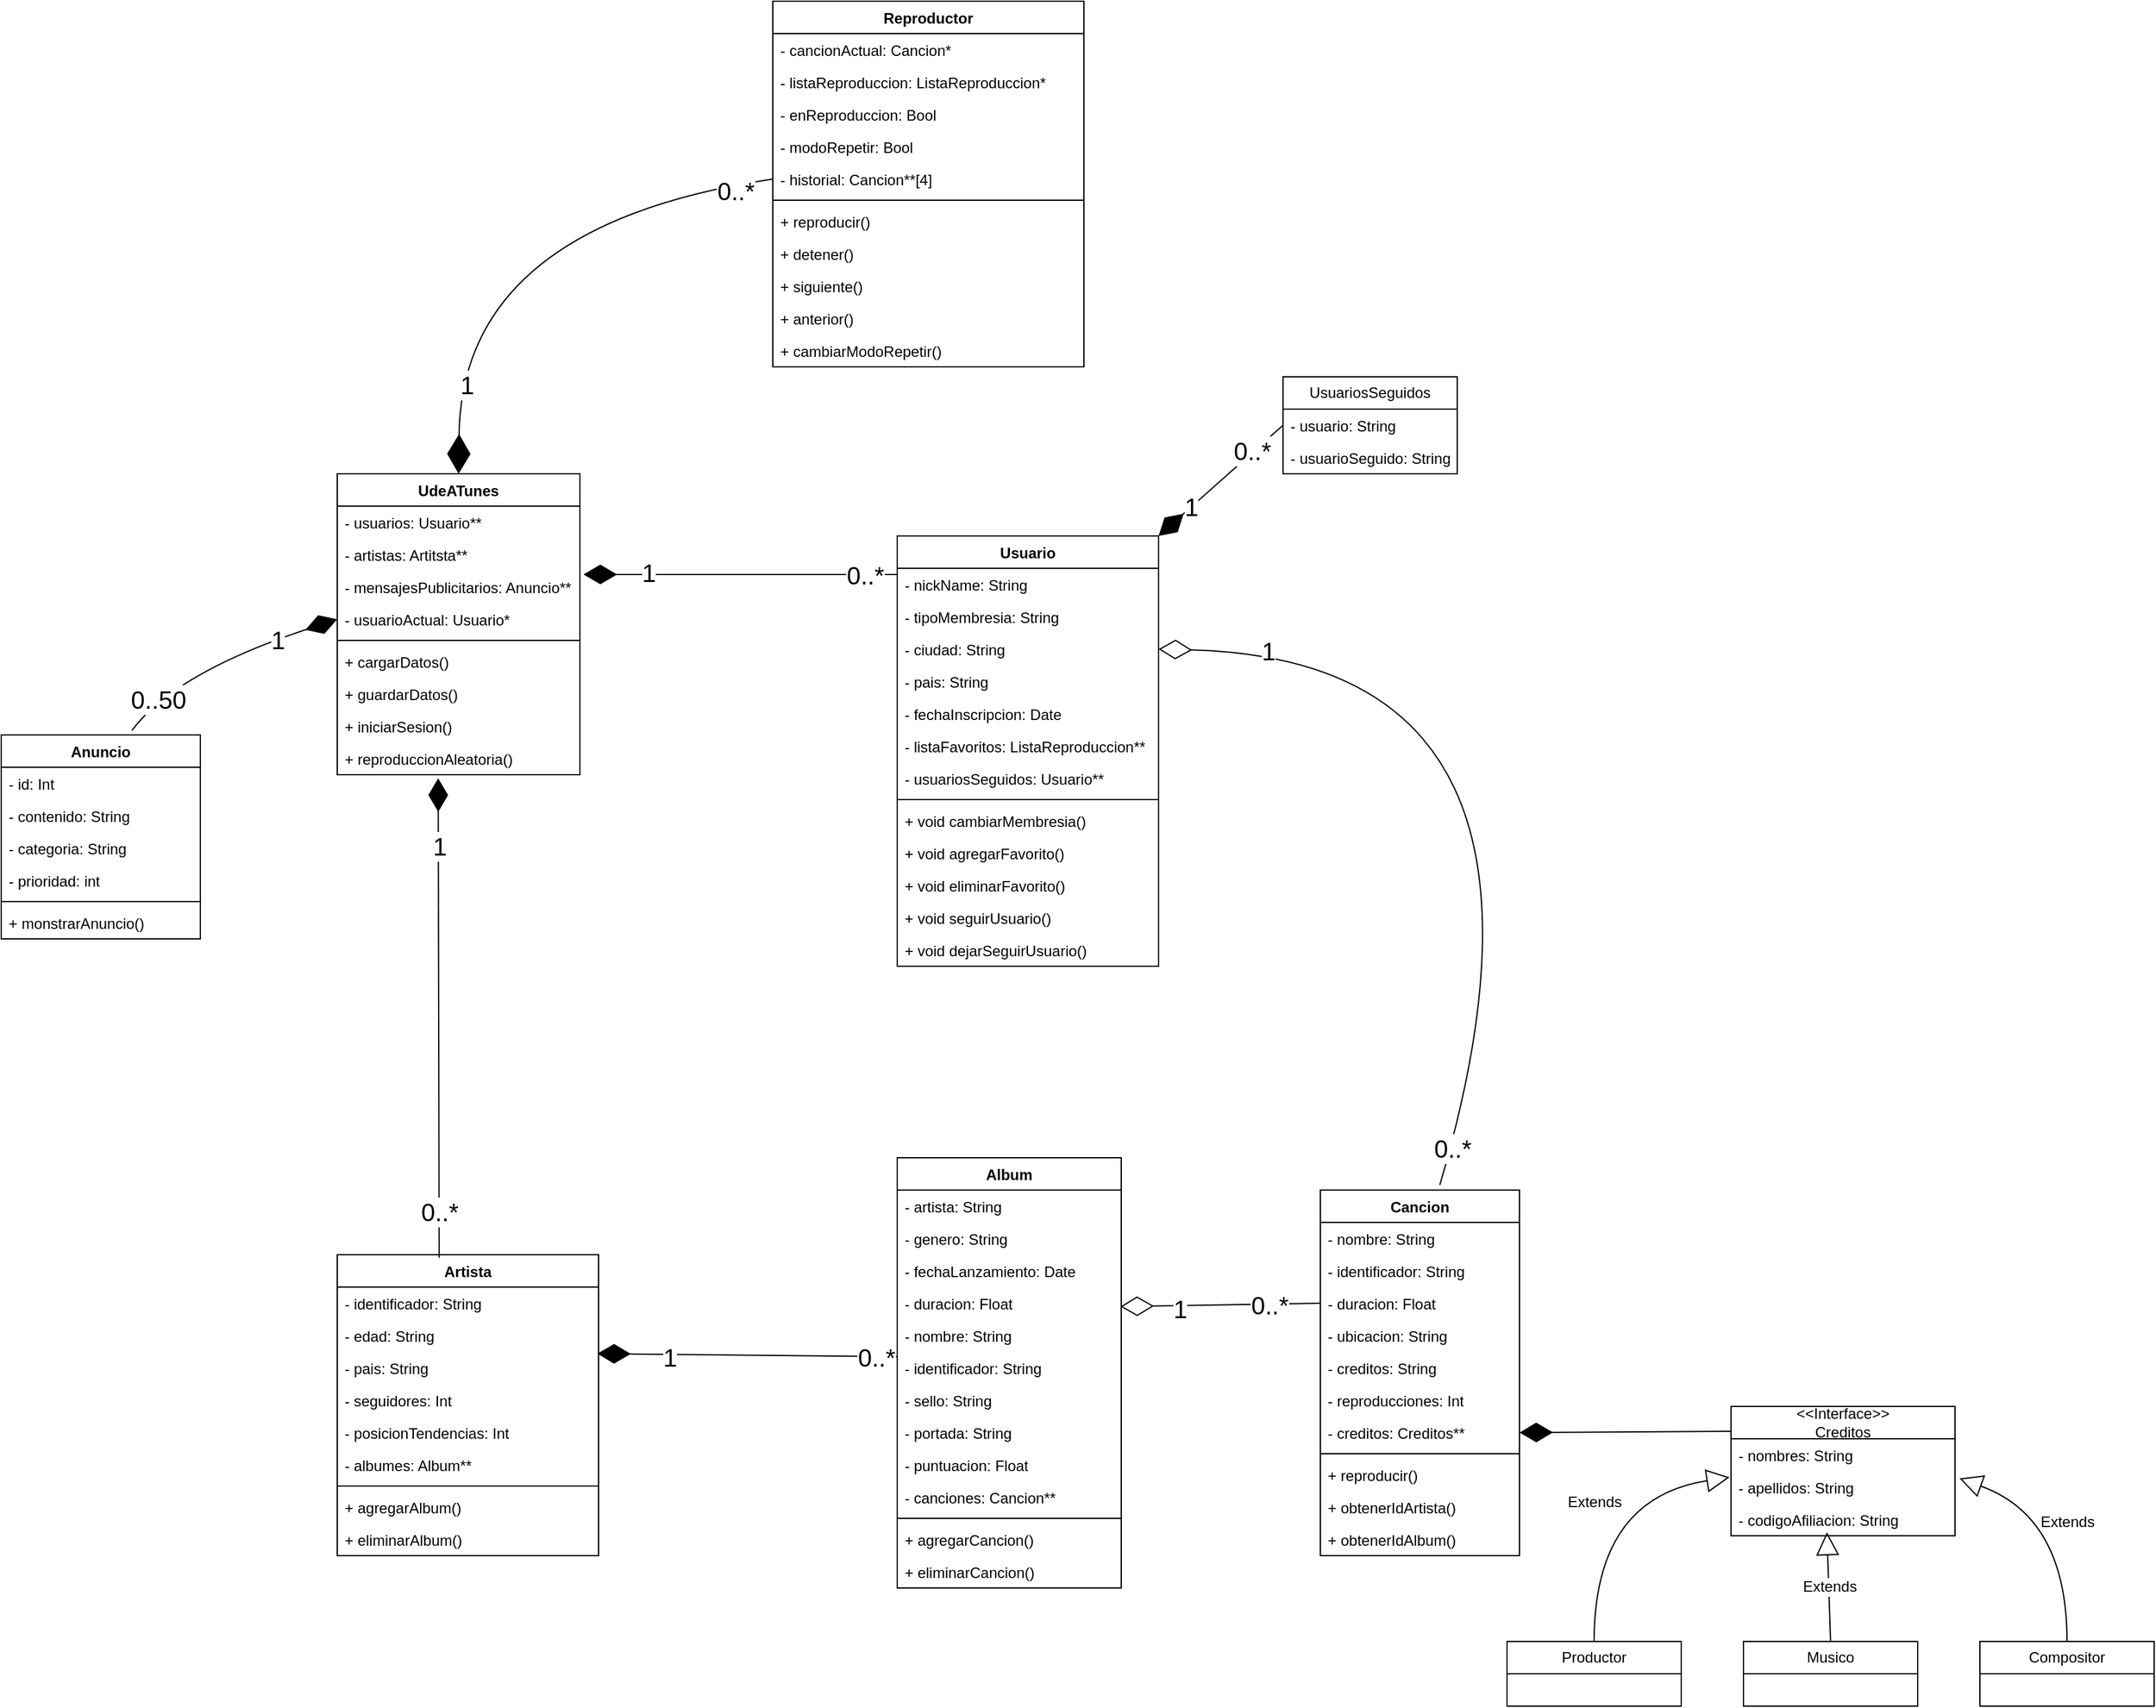 <mxfile version="28.2.7">
  <diagram name="Page-1" id="4SK7O48qxZaEoEMh-GoF">
    <mxGraphModel dx="2276" dy="1844" grid="1" gridSize="10" guides="1" tooltips="1" connect="1" arrows="1" fold="1" page="1" pageScale="1" pageWidth="850" pageHeight="1100" math="0" shadow="0">
      <root>
        <mxCell id="0" />
        <mxCell id="1" parent="0" />
        <mxCell id="mlkrTlRXsSvr9S7eqYoS-4" value="Usuario" style="swimlane;fontStyle=1;align=center;verticalAlign=top;childLayout=stackLayout;horizontal=1;startSize=26;horizontalStack=0;resizeParent=1;resizeParentMax=0;resizeLast=0;collapsible=1;marginBottom=0;whiteSpace=wrap;html=1;" parent="1" vertex="1">
          <mxGeometry x="140" y="-190" width="210" height="346" as="geometry" />
        </mxCell>
        <mxCell id="mlkrTlRXsSvr9S7eqYoS-5" value="- nickName: String&lt;div&gt;&lt;br&gt;&lt;/div&gt;" style="text;strokeColor=none;fillColor=none;align=left;verticalAlign=top;spacingLeft=4;spacingRight=4;overflow=hidden;rotatable=0;points=[[0,0.5],[1,0.5]];portConstraint=eastwest;whiteSpace=wrap;html=1;" parent="mlkrTlRXsSvr9S7eqYoS-4" vertex="1">
          <mxGeometry y="26" width="210" height="26" as="geometry" />
        </mxCell>
        <mxCell id="mlkrTlRXsSvr9S7eqYoS-10" value="- tipoMembresia: String" style="text;strokeColor=none;fillColor=none;align=left;verticalAlign=top;spacingLeft=4;spacingRight=4;overflow=hidden;rotatable=0;points=[[0,0.5],[1,0.5]];portConstraint=eastwest;whiteSpace=wrap;html=1;" parent="mlkrTlRXsSvr9S7eqYoS-4" vertex="1">
          <mxGeometry y="52" width="210" height="26" as="geometry" />
        </mxCell>
        <mxCell id="mlkrTlRXsSvr9S7eqYoS-11" value="- ciudad: String" style="text;strokeColor=none;fillColor=none;align=left;verticalAlign=top;spacingLeft=4;spacingRight=4;overflow=hidden;rotatable=0;points=[[0,0.5],[1,0.5]];portConstraint=eastwest;whiteSpace=wrap;html=1;" parent="mlkrTlRXsSvr9S7eqYoS-4" vertex="1">
          <mxGeometry y="78" width="210" height="26" as="geometry" />
        </mxCell>
        <mxCell id="mlkrTlRXsSvr9S7eqYoS-12" value="- pais: String" style="text;strokeColor=none;fillColor=none;align=left;verticalAlign=top;spacingLeft=4;spacingRight=4;overflow=hidden;rotatable=0;points=[[0,0.5],[1,0.5]];portConstraint=eastwest;whiteSpace=wrap;html=1;" parent="mlkrTlRXsSvr9S7eqYoS-4" vertex="1">
          <mxGeometry y="104" width="210" height="26" as="geometry" />
        </mxCell>
        <mxCell id="mlkrTlRXsSvr9S7eqYoS-13" value="- fechaInscripcion: Date" style="text;strokeColor=none;fillColor=none;align=left;verticalAlign=top;spacingLeft=4;spacingRight=4;overflow=hidden;rotatable=0;points=[[0,0.5],[1,0.5]];portConstraint=eastwest;whiteSpace=wrap;html=1;" parent="mlkrTlRXsSvr9S7eqYoS-4" vertex="1">
          <mxGeometry y="130" width="210" height="26" as="geometry" />
        </mxCell>
        <mxCell id="Xh2BA19NSFlTp84VtPXO-62" value="- listaFavoritos: ListaReproduccion**" style="text;strokeColor=none;fillColor=none;align=left;verticalAlign=top;spacingLeft=4;spacingRight=4;overflow=hidden;rotatable=0;points=[[0,0.5],[1,0.5]];portConstraint=eastwest;whiteSpace=wrap;html=1;" parent="mlkrTlRXsSvr9S7eqYoS-4" vertex="1">
          <mxGeometry y="156" width="210" height="26" as="geometry" />
        </mxCell>
        <mxCell id="Xh2BA19NSFlTp84VtPXO-63" value="- usuariosSeguidos: Usuario**" style="text;strokeColor=none;fillColor=none;align=left;verticalAlign=top;spacingLeft=4;spacingRight=4;overflow=hidden;rotatable=0;points=[[0,0.5],[1,0.5]];portConstraint=eastwest;whiteSpace=wrap;html=1;" parent="mlkrTlRXsSvr9S7eqYoS-4" vertex="1">
          <mxGeometry y="182" width="210" height="26" as="geometry" />
        </mxCell>
        <mxCell id="mlkrTlRXsSvr9S7eqYoS-6" value="" style="line;strokeWidth=1;fillColor=none;align=left;verticalAlign=middle;spacingTop=-1;spacingLeft=3;spacingRight=3;rotatable=0;labelPosition=right;points=[];portConstraint=eastwest;strokeColor=inherit;" parent="mlkrTlRXsSvr9S7eqYoS-4" vertex="1">
          <mxGeometry y="208" width="210" height="8" as="geometry" />
        </mxCell>
        <mxCell id="mlkrTlRXsSvr9S7eqYoS-7" value="+ void cambiarMembresia()&lt;div&gt;&lt;br&gt;&lt;/div&gt;" style="text;strokeColor=none;fillColor=none;align=left;verticalAlign=top;spacingLeft=4;spacingRight=4;overflow=hidden;rotatable=0;points=[[0,0.5],[1,0.5]];portConstraint=eastwest;whiteSpace=wrap;html=1;" parent="mlkrTlRXsSvr9S7eqYoS-4" vertex="1">
          <mxGeometry y="216" width="210" height="26" as="geometry" />
        </mxCell>
        <mxCell id="Xh2BA19NSFlTp84VtPXO-20" value="+ void agregarFavorito()&lt;div&gt;&lt;br&gt;&lt;/div&gt;" style="text;strokeColor=none;fillColor=none;align=left;verticalAlign=top;spacingLeft=4;spacingRight=4;overflow=hidden;rotatable=0;points=[[0,0.5],[1,0.5]];portConstraint=eastwest;whiteSpace=wrap;html=1;" parent="mlkrTlRXsSvr9S7eqYoS-4" vertex="1">
          <mxGeometry y="242" width="210" height="26" as="geometry" />
        </mxCell>
        <mxCell id="Xh2BA19NSFlTp84VtPXO-21" value="+ void eliminarFavorito()&lt;div&gt;&lt;br&gt;&lt;/div&gt;" style="text;strokeColor=none;fillColor=none;align=left;verticalAlign=top;spacingLeft=4;spacingRight=4;overflow=hidden;rotatable=0;points=[[0,0.5],[1,0.5]];portConstraint=eastwest;whiteSpace=wrap;html=1;" parent="mlkrTlRXsSvr9S7eqYoS-4" vertex="1">
          <mxGeometry y="268" width="210" height="26" as="geometry" />
        </mxCell>
        <mxCell id="Xh2BA19NSFlTp84VtPXO-22" value="+ void seguirUsuario()&lt;div&gt;&lt;br&gt;&lt;/div&gt;" style="text;strokeColor=none;fillColor=none;align=left;verticalAlign=top;spacingLeft=4;spacingRight=4;overflow=hidden;rotatable=0;points=[[0,0.5],[1,0.5]];portConstraint=eastwest;whiteSpace=wrap;html=1;" parent="mlkrTlRXsSvr9S7eqYoS-4" vertex="1">
          <mxGeometry y="294" width="210" height="26" as="geometry" />
        </mxCell>
        <mxCell id="Xh2BA19NSFlTp84VtPXO-64" value="+ void dejarSeguirUsuario()&lt;div&gt;&lt;br&gt;&lt;/div&gt;" style="text;strokeColor=none;fillColor=none;align=left;verticalAlign=top;spacingLeft=4;spacingRight=4;overflow=hidden;rotatable=0;points=[[0,0.5],[1,0.5]];portConstraint=eastwest;whiteSpace=wrap;html=1;" parent="mlkrTlRXsSvr9S7eqYoS-4" vertex="1">
          <mxGeometry y="320" width="210" height="26" as="geometry" />
        </mxCell>
        <mxCell id="mlkrTlRXsSvr9S7eqYoS-14" value="Artista" style="swimlane;fontStyle=1;align=center;verticalAlign=top;childLayout=stackLayout;horizontal=1;startSize=26;horizontalStack=0;resizeParent=1;resizeParentMax=0;resizeLast=0;collapsible=1;marginBottom=0;whiteSpace=wrap;html=1;" parent="1" vertex="1">
          <mxGeometry x="-310" y="388" width="210" height="242" as="geometry" />
        </mxCell>
        <mxCell id="mlkrTlRXsSvr9S7eqYoS-15" value="- identificador: String" style="text;strokeColor=none;fillColor=none;align=left;verticalAlign=top;spacingLeft=4;spacingRight=4;overflow=hidden;rotatable=0;points=[[0,0.5],[1,0.5]];portConstraint=eastwest;whiteSpace=wrap;html=1;" parent="mlkrTlRXsSvr9S7eqYoS-14" vertex="1">
          <mxGeometry y="26" width="210" height="26" as="geometry" />
        </mxCell>
        <mxCell id="mlkrTlRXsSvr9S7eqYoS-16" value="- edad: String" style="text;strokeColor=none;fillColor=none;align=left;verticalAlign=top;spacingLeft=4;spacingRight=4;overflow=hidden;rotatable=0;points=[[0,0.5],[1,0.5]];portConstraint=eastwest;whiteSpace=wrap;html=1;" parent="mlkrTlRXsSvr9S7eqYoS-14" vertex="1">
          <mxGeometry y="52" width="210" height="26" as="geometry" />
        </mxCell>
        <mxCell id="mlkrTlRXsSvr9S7eqYoS-18" value="- pais: String" style="text;strokeColor=none;fillColor=none;align=left;verticalAlign=top;spacingLeft=4;spacingRight=4;overflow=hidden;rotatable=0;points=[[0,0.5],[1,0.5]];portConstraint=eastwest;whiteSpace=wrap;html=1;" parent="mlkrTlRXsSvr9S7eqYoS-14" vertex="1">
          <mxGeometry y="78" width="210" height="26" as="geometry" />
        </mxCell>
        <mxCell id="mlkrTlRXsSvr9S7eqYoS-17" value="- seguidores: Int" style="text;strokeColor=none;fillColor=none;align=left;verticalAlign=top;spacingLeft=4;spacingRight=4;overflow=hidden;rotatable=0;points=[[0,0.5],[1,0.5]];portConstraint=eastwest;whiteSpace=wrap;html=1;" parent="mlkrTlRXsSvr9S7eqYoS-14" vertex="1">
          <mxGeometry y="104" width="210" height="26" as="geometry" />
        </mxCell>
        <mxCell id="mlkrTlRXsSvr9S7eqYoS-19" value="- posicionTendencias: Int" style="text;strokeColor=none;fillColor=none;align=left;verticalAlign=top;spacingLeft=4;spacingRight=4;overflow=hidden;rotatable=0;points=[[0,0.5],[1,0.5]];portConstraint=eastwest;whiteSpace=wrap;html=1;" parent="mlkrTlRXsSvr9S7eqYoS-14" vertex="1">
          <mxGeometry y="130" width="210" height="26" as="geometry" />
        </mxCell>
        <mxCell id="Xh2BA19NSFlTp84VtPXO-66" value="- albumes: Album**" style="text;strokeColor=none;fillColor=none;align=left;verticalAlign=top;spacingLeft=4;spacingRight=4;overflow=hidden;rotatable=0;points=[[0,0.5],[1,0.5]];portConstraint=eastwest;whiteSpace=wrap;html=1;" parent="mlkrTlRXsSvr9S7eqYoS-14" vertex="1">
          <mxGeometry y="156" width="210" height="26" as="geometry" />
        </mxCell>
        <mxCell id="mlkrTlRXsSvr9S7eqYoS-20" value="" style="line;strokeWidth=1;fillColor=none;align=left;verticalAlign=middle;spacingTop=-1;spacingLeft=3;spacingRight=3;rotatable=0;labelPosition=right;points=[];portConstraint=eastwest;strokeColor=inherit;" parent="mlkrTlRXsSvr9S7eqYoS-14" vertex="1">
          <mxGeometry y="182" width="210" height="8" as="geometry" />
        </mxCell>
        <mxCell id="Xh2BA19NSFlTp84VtPXO-29" value="&lt;div&gt;+ agregarAlbum()&lt;/div&gt;" style="text;strokeColor=none;fillColor=none;align=left;verticalAlign=top;spacingLeft=4;spacingRight=4;overflow=hidden;rotatable=0;points=[[0,0.5],[1,0.5]];portConstraint=eastwest;whiteSpace=wrap;html=1;" parent="mlkrTlRXsSvr9S7eqYoS-14" vertex="1">
          <mxGeometry y="190" width="210" height="26" as="geometry" />
        </mxCell>
        <mxCell id="Xh2BA19NSFlTp84VtPXO-67" value="&lt;div&gt;+ eliminarAlbum()&lt;/div&gt;" style="text;strokeColor=none;fillColor=none;align=left;verticalAlign=top;spacingLeft=4;spacingRight=4;overflow=hidden;rotatable=0;points=[[0,0.5],[1,0.5]];portConstraint=eastwest;whiteSpace=wrap;html=1;" parent="mlkrTlRXsSvr9S7eqYoS-14" vertex="1">
          <mxGeometry y="216" width="210" height="26" as="geometry" />
        </mxCell>
        <mxCell id="mlkrTlRXsSvr9S7eqYoS-23" value="Album" style="swimlane;fontStyle=1;align=center;verticalAlign=top;childLayout=stackLayout;horizontal=1;startSize=26;horizontalStack=0;resizeParent=1;resizeParentMax=0;resizeLast=0;collapsible=1;marginBottom=0;whiteSpace=wrap;html=1;" parent="1" vertex="1">
          <mxGeometry x="140" y="310" width="180" height="346" as="geometry" />
        </mxCell>
        <mxCell id="mlkrTlRXsSvr9S7eqYoS-24" value="- artista: String" style="text;strokeColor=none;fillColor=none;align=left;verticalAlign=top;spacingLeft=4;spacingRight=4;overflow=hidden;rotatable=0;points=[[0,0.5],[1,0.5]];portConstraint=eastwest;whiteSpace=wrap;html=1;" parent="mlkrTlRXsSvr9S7eqYoS-23" vertex="1">
          <mxGeometry y="26" width="180" height="26" as="geometry" />
        </mxCell>
        <mxCell id="mlkrTlRXsSvr9S7eqYoS-46" value="- genero: String" style="text;strokeColor=none;fillColor=none;align=left;verticalAlign=top;spacingLeft=4;spacingRight=4;overflow=hidden;rotatable=0;points=[[0,0.5],[1,0.5]];portConstraint=eastwest;whiteSpace=wrap;html=1;" parent="mlkrTlRXsSvr9S7eqYoS-23" vertex="1">
          <mxGeometry y="52" width="180" height="26" as="geometry" />
        </mxCell>
        <mxCell id="mlkrTlRXsSvr9S7eqYoS-25" value="- fechaLanzamiento: Date" style="text;strokeColor=none;fillColor=none;align=left;verticalAlign=top;spacingLeft=4;spacingRight=4;overflow=hidden;rotatable=0;points=[[0,0.5],[1,0.5]];portConstraint=eastwest;whiteSpace=wrap;html=1;" parent="mlkrTlRXsSvr9S7eqYoS-23" vertex="1">
          <mxGeometry y="78" width="180" height="26" as="geometry" />
        </mxCell>
        <mxCell id="mlkrTlRXsSvr9S7eqYoS-26" value="- duracion: Float" style="text;strokeColor=none;fillColor=none;align=left;verticalAlign=top;spacingLeft=4;spacingRight=4;overflow=hidden;rotatable=0;points=[[0,0.5],[1,0.5]];portConstraint=eastwest;whiteSpace=wrap;html=1;" parent="mlkrTlRXsSvr9S7eqYoS-23" vertex="1">
          <mxGeometry y="104" width="180" height="26" as="geometry" />
        </mxCell>
        <mxCell id="mlkrTlRXsSvr9S7eqYoS-27" value="- nombre: String" style="text;strokeColor=none;fillColor=none;align=left;verticalAlign=top;spacingLeft=4;spacingRight=4;overflow=hidden;rotatable=0;points=[[0,0.5],[1,0.5]];portConstraint=eastwest;whiteSpace=wrap;html=1;" parent="mlkrTlRXsSvr9S7eqYoS-23" vertex="1">
          <mxGeometry y="130" width="180" height="26" as="geometry" />
        </mxCell>
        <mxCell id="mlkrTlRXsSvr9S7eqYoS-28" value="- identificador: String" style="text;strokeColor=none;fillColor=none;align=left;verticalAlign=top;spacingLeft=4;spacingRight=4;overflow=hidden;rotatable=0;points=[[0,0.5],[1,0.5]];portConstraint=eastwest;whiteSpace=wrap;html=1;" parent="mlkrTlRXsSvr9S7eqYoS-23" vertex="1">
          <mxGeometry y="156" width="180" height="26" as="geometry" />
        </mxCell>
        <mxCell id="mlkrTlRXsSvr9S7eqYoS-32" value="- sello: String" style="text;strokeColor=none;fillColor=none;align=left;verticalAlign=top;spacingLeft=4;spacingRight=4;overflow=hidden;rotatable=0;points=[[0,0.5],[1,0.5]];portConstraint=eastwest;whiteSpace=wrap;html=1;" parent="mlkrTlRXsSvr9S7eqYoS-23" vertex="1">
          <mxGeometry y="182" width="180" height="26" as="geometry" />
        </mxCell>
        <mxCell id="mlkrTlRXsSvr9S7eqYoS-33" value="- portada: String" style="text;strokeColor=none;fillColor=none;align=left;verticalAlign=top;spacingLeft=4;spacingRight=4;overflow=hidden;rotatable=0;points=[[0,0.5],[1,0.5]];portConstraint=eastwest;whiteSpace=wrap;html=1;" parent="mlkrTlRXsSvr9S7eqYoS-23" vertex="1">
          <mxGeometry y="208" width="180" height="26" as="geometry" />
        </mxCell>
        <mxCell id="mlkrTlRXsSvr9S7eqYoS-29" value="- puntuacion: Float" style="text;strokeColor=none;fillColor=none;align=left;verticalAlign=top;spacingLeft=4;spacingRight=4;overflow=hidden;rotatable=0;points=[[0,0.5],[1,0.5]];portConstraint=eastwest;whiteSpace=wrap;html=1;" parent="mlkrTlRXsSvr9S7eqYoS-23" vertex="1">
          <mxGeometry y="234" width="180" height="26" as="geometry" />
        </mxCell>
        <mxCell id="mlkrTlRXsSvr9S7eqYoS-45" value="- canciones: Cancion**" style="text;strokeColor=none;fillColor=none;align=left;verticalAlign=top;spacingLeft=4;spacingRight=4;overflow=hidden;rotatable=0;points=[[0,0.5],[1,0.5]];portConstraint=eastwest;whiteSpace=wrap;html=1;" parent="mlkrTlRXsSvr9S7eqYoS-23" vertex="1">
          <mxGeometry y="260" width="180" height="26" as="geometry" />
        </mxCell>
        <mxCell id="mlkrTlRXsSvr9S7eqYoS-30" value="" style="line;strokeWidth=1;fillColor=none;align=left;verticalAlign=middle;spacingTop=-1;spacingLeft=3;spacingRight=3;rotatable=0;labelPosition=right;points=[];portConstraint=eastwest;strokeColor=inherit;" parent="mlkrTlRXsSvr9S7eqYoS-23" vertex="1">
          <mxGeometry y="286" width="180" height="8" as="geometry" />
        </mxCell>
        <mxCell id="Xh2BA19NSFlTp84VtPXO-28" value="&lt;div&gt;+ agregarCancion()&lt;/div&gt;" style="text;strokeColor=none;fillColor=none;align=left;verticalAlign=top;spacingLeft=4;spacingRight=4;overflow=hidden;rotatable=0;points=[[0,0.5],[1,0.5]];portConstraint=eastwest;whiteSpace=wrap;html=1;" parent="mlkrTlRXsSvr9S7eqYoS-23" vertex="1">
          <mxGeometry y="294" width="180" height="26" as="geometry" />
        </mxCell>
        <mxCell id="Xh2BA19NSFlTp84VtPXO-68" value="&lt;div&gt;+ eliminarCancion()&lt;/div&gt;" style="text;strokeColor=none;fillColor=none;align=left;verticalAlign=top;spacingLeft=4;spacingRight=4;overflow=hidden;rotatable=0;points=[[0,0.5],[1,0.5]];portConstraint=eastwest;whiteSpace=wrap;html=1;" parent="mlkrTlRXsSvr9S7eqYoS-23" vertex="1">
          <mxGeometry y="320" width="180" height="26" as="geometry" />
        </mxCell>
        <mxCell id="mlkrTlRXsSvr9S7eqYoS-34" value="Cancion" style="swimlane;fontStyle=1;align=center;verticalAlign=top;childLayout=stackLayout;horizontal=1;startSize=26;horizontalStack=0;resizeParent=1;resizeParentMax=0;resizeLast=0;collapsible=1;marginBottom=0;whiteSpace=wrap;html=1;" parent="1" vertex="1">
          <mxGeometry x="480" y="336" width="160" height="294" as="geometry" />
        </mxCell>
        <mxCell id="mlkrTlRXsSvr9S7eqYoS-35" value="- nombre: String" style="text;strokeColor=none;fillColor=none;align=left;verticalAlign=top;spacingLeft=4;spacingRight=4;overflow=hidden;rotatable=0;points=[[0,0.5],[1,0.5]];portConstraint=eastwest;whiteSpace=wrap;html=1;" parent="mlkrTlRXsSvr9S7eqYoS-34" vertex="1">
          <mxGeometry y="26" width="160" height="26" as="geometry" />
        </mxCell>
        <mxCell id="mlkrTlRXsSvr9S7eqYoS-36" value="- identificador: String" style="text;strokeColor=none;fillColor=none;align=left;verticalAlign=top;spacingLeft=4;spacingRight=4;overflow=hidden;rotatable=0;points=[[0,0.5],[1,0.5]];portConstraint=eastwest;whiteSpace=wrap;html=1;" parent="mlkrTlRXsSvr9S7eqYoS-34" vertex="1">
          <mxGeometry y="52" width="160" height="26" as="geometry" />
        </mxCell>
        <mxCell id="mlkrTlRXsSvr9S7eqYoS-37" value="- duracion: Float" style="text;strokeColor=none;fillColor=none;align=left;verticalAlign=top;spacingLeft=4;spacingRight=4;overflow=hidden;rotatable=0;points=[[0,0.5],[1,0.5]];portConstraint=eastwest;whiteSpace=wrap;html=1;" parent="mlkrTlRXsSvr9S7eqYoS-34" vertex="1">
          <mxGeometry y="78" width="160" height="26" as="geometry" />
        </mxCell>
        <mxCell id="mlkrTlRXsSvr9S7eqYoS-38" value="- ubicacion: String" style="text;strokeColor=none;fillColor=none;align=left;verticalAlign=top;spacingLeft=4;spacingRight=4;overflow=hidden;rotatable=0;points=[[0,0.5],[1,0.5]];portConstraint=eastwest;whiteSpace=wrap;html=1;" parent="mlkrTlRXsSvr9S7eqYoS-34" vertex="1">
          <mxGeometry y="104" width="160" height="26" as="geometry" />
        </mxCell>
        <mxCell id="mlkrTlRXsSvr9S7eqYoS-39" value="- creditos: String" style="text;strokeColor=none;fillColor=none;align=left;verticalAlign=top;spacingLeft=4;spacingRight=4;overflow=hidden;rotatable=0;points=[[0,0.5],[1,0.5]];portConstraint=eastwest;whiteSpace=wrap;html=1;" parent="mlkrTlRXsSvr9S7eqYoS-34" vertex="1">
          <mxGeometry y="130" width="160" height="26" as="geometry" />
        </mxCell>
        <mxCell id="mlkrTlRXsSvr9S7eqYoS-40" value="- reproducciones: Int" style="text;strokeColor=none;fillColor=none;align=left;verticalAlign=top;spacingLeft=4;spacingRight=4;overflow=hidden;rotatable=0;points=[[0,0.5],[1,0.5]];portConstraint=eastwest;whiteSpace=wrap;html=1;" parent="mlkrTlRXsSvr9S7eqYoS-34" vertex="1">
          <mxGeometry y="156" width="160" height="26" as="geometry" />
        </mxCell>
        <mxCell id="Xh2BA19NSFlTp84VtPXO-69" value="- creditos: Creditos**" style="text;strokeColor=none;fillColor=none;align=left;verticalAlign=top;spacingLeft=4;spacingRight=4;overflow=hidden;rotatable=0;points=[[0,0.5],[1,0.5]];portConstraint=eastwest;whiteSpace=wrap;html=1;" parent="mlkrTlRXsSvr9S7eqYoS-34" vertex="1">
          <mxGeometry y="182" width="160" height="26" as="geometry" />
        </mxCell>
        <mxCell id="mlkrTlRXsSvr9S7eqYoS-43" value="" style="line;strokeWidth=1;fillColor=none;align=left;verticalAlign=middle;spacingTop=-1;spacingLeft=3;spacingRight=3;rotatable=0;labelPosition=right;points=[];portConstraint=eastwest;strokeColor=inherit;" parent="mlkrTlRXsSvr9S7eqYoS-34" vertex="1">
          <mxGeometry y="208" width="160" height="8" as="geometry" />
        </mxCell>
        <mxCell id="mlkrTlRXsSvr9S7eqYoS-44" value="&lt;div&gt;+ reproducir()&lt;/div&gt;" style="text;strokeColor=none;fillColor=none;align=left;verticalAlign=top;spacingLeft=4;spacingRight=4;overflow=hidden;rotatable=0;points=[[0,0.5],[1,0.5]];portConstraint=eastwest;whiteSpace=wrap;html=1;" parent="mlkrTlRXsSvr9S7eqYoS-34" vertex="1">
          <mxGeometry y="216" width="160" height="26" as="geometry" />
        </mxCell>
        <mxCell id="Xh2BA19NSFlTp84VtPXO-70" value="&lt;div&gt;+ obtenerIdArtista()&lt;/div&gt;" style="text;strokeColor=none;fillColor=none;align=left;verticalAlign=top;spacingLeft=4;spacingRight=4;overflow=hidden;rotatable=0;points=[[0,0.5],[1,0.5]];portConstraint=eastwest;whiteSpace=wrap;html=1;" parent="mlkrTlRXsSvr9S7eqYoS-34" vertex="1">
          <mxGeometry y="242" width="160" height="26" as="geometry" />
        </mxCell>
        <mxCell id="Xh2BA19NSFlTp84VtPXO-71" value="&lt;div&gt;+ obtenerIdAlbum()&lt;/div&gt;" style="text;strokeColor=none;fillColor=none;align=left;verticalAlign=top;spacingLeft=4;spacingRight=4;overflow=hidden;rotatable=0;points=[[0,0.5],[1,0.5]];portConstraint=eastwest;whiteSpace=wrap;html=1;" parent="mlkrTlRXsSvr9S7eqYoS-34" vertex="1">
          <mxGeometry y="268" width="160" height="26" as="geometry" />
        </mxCell>
        <mxCell id="mlkrTlRXsSvr9S7eqYoS-62" value="" style="endArrow=diamondThin;endFill=0;endSize=24;html=1;rounded=0;exitX=0;exitY=0.5;exitDx=0;exitDy=0;entryX=0.996;entryY=0.603;entryDx=0;entryDy=0;entryPerimeter=0;" parent="1" source="mlkrTlRXsSvr9S7eqYoS-37" target="mlkrTlRXsSvr9S7eqYoS-26" edge="1">
          <mxGeometry width="160" relative="1" as="geometry">
            <mxPoint x="490" as="sourcePoint" />
            <mxPoint x="490" y="150" as="targetPoint" />
          </mxGeometry>
        </mxCell>
        <mxCell id="mlkrTlRXsSvr9S7eqYoS-72" value="1" style="edgeLabel;html=1;align=center;verticalAlign=middle;resizable=0;points=[];fontSize=20;" parent="mlkrTlRXsSvr9S7eqYoS-62" vertex="1" connectable="0">
          <mxGeometry x="0.403" y="2" relative="1" as="geometry">
            <mxPoint as="offset" />
          </mxGeometry>
        </mxCell>
        <mxCell id="mlkrTlRXsSvr9S7eqYoS-74" value="0..*" style="edgeLabel;html=1;align=center;verticalAlign=middle;resizable=0;points=[];fontSize=20;" parent="mlkrTlRXsSvr9S7eqYoS-62" vertex="1" connectable="0">
          <mxGeometry x="-0.791" relative="1" as="geometry">
            <mxPoint x="-24" as="offset" />
          </mxGeometry>
        </mxCell>
        <mxCell id="mlkrTlRXsSvr9S7eqYoS-69" value="" style="endArrow=diamondThin;endFill=1;endSize=24;html=1;rounded=0;exitX=0;exitY=0.154;exitDx=0;exitDy=0;exitPerimeter=0;entryX=0.995;entryY=0.059;entryDx=0;entryDy=0;entryPerimeter=0;" parent="1" source="mlkrTlRXsSvr9S7eqYoS-28" target="mlkrTlRXsSvr9S7eqYoS-18" edge="1">
          <mxGeometry width="160" relative="1" as="geometry">
            <mxPoint x="140" y="200" as="sourcePoint" />
            <mxPoint x="210" y="320" as="targetPoint" />
          </mxGeometry>
        </mxCell>
        <mxCell id="mlkrTlRXsSvr9S7eqYoS-70" value="1" style="edgeLabel;html=1;align=center;verticalAlign=middle;resizable=0;points=[];fontSize=20;" parent="mlkrTlRXsSvr9S7eqYoS-69" vertex="1" connectable="0">
          <mxGeometry x="0.522" y="2" relative="1" as="geometry">
            <mxPoint as="offset" />
          </mxGeometry>
        </mxCell>
        <mxCell id="mlkrTlRXsSvr9S7eqYoS-71" value="0..*" style="edgeLabel;html=1;align=center;verticalAlign=middle;resizable=0;points=[];fontSize=20;" parent="mlkrTlRXsSvr9S7eqYoS-69" vertex="1" connectable="0">
          <mxGeometry x="-0.856" relative="1" as="geometry">
            <mxPoint as="offset" />
          </mxGeometry>
        </mxCell>
        <mxCell id="Xh2BA19NSFlTp84VtPXO-1" value="" style="endArrow=diamondThin;endFill=0;endSize=24;html=1;rounded=0;fontSize=12;curved=1;entryX=1;entryY=0.5;entryDx=0;entryDy=0;exitX=0.6;exitY=-0.014;exitDx=0;exitDy=0;exitPerimeter=0;" parent="1" source="mlkrTlRXsSvr9S7eqYoS-34" target="mlkrTlRXsSvr9S7eqYoS-11" edge="1">
          <mxGeometry width="160" relative="1" as="geometry">
            <mxPoint x="510" y="-80" as="sourcePoint" />
            <mxPoint x="670" y="-80" as="targetPoint" />
            <Array as="points">
              <mxPoint x="700" y="-90" />
            </Array>
          </mxGeometry>
        </mxCell>
        <mxCell id="Xh2BA19NSFlTp84VtPXO-2" value="1" style="edgeLabel;html=1;align=center;verticalAlign=middle;resizable=0;points=[];fontSize=20;" parent="Xh2BA19NSFlTp84VtPXO-1" vertex="1" connectable="0">
          <mxGeometry x="0.778" y="-2" relative="1" as="geometry">
            <mxPoint as="offset" />
          </mxGeometry>
        </mxCell>
        <mxCell id="Xh2BA19NSFlTp84VtPXO-3" value="0..*" style="edgeLabel;html=1;align=center;verticalAlign=middle;resizable=0;points=[];fontSize=20;" parent="Xh2BA19NSFlTp84VtPXO-1" vertex="1" connectable="0">
          <mxGeometry x="-0.919" y="-1" relative="1" as="geometry">
            <mxPoint as="offset" />
          </mxGeometry>
        </mxCell>
        <mxCell id="Xh2BA19NSFlTp84VtPXO-4" value="Anuncio" style="swimlane;fontStyle=1;align=center;verticalAlign=top;childLayout=stackLayout;horizontal=1;startSize=26;horizontalStack=0;resizeParent=1;resizeParentMax=0;resizeLast=0;collapsible=1;marginBottom=0;whiteSpace=wrap;html=1;" parent="1" vertex="1">
          <mxGeometry x="-580" y="-30" width="160" height="164" as="geometry" />
        </mxCell>
        <mxCell id="Xh2BA19NSFlTp84VtPXO-5" value="- id: Int&lt;div&gt;&lt;br&gt;&lt;/div&gt;" style="text;strokeColor=none;fillColor=none;align=left;verticalAlign=top;spacingLeft=4;spacingRight=4;overflow=hidden;rotatable=0;points=[[0,0.5],[1,0.5]];portConstraint=eastwest;whiteSpace=wrap;html=1;" parent="Xh2BA19NSFlTp84VtPXO-4" vertex="1">
          <mxGeometry y="26" width="160" height="26" as="geometry" />
        </mxCell>
        <mxCell id="Xh2BA19NSFlTp84VtPXO-30" value="- contenido: String&lt;div&gt;&lt;br&gt;&lt;/div&gt;" style="text;strokeColor=none;fillColor=none;align=left;verticalAlign=top;spacingLeft=4;spacingRight=4;overflow=hidden;rotatable=0;points=[[0,0.5],[1,0.5]];portConstraint=eastwest;whiteSpace=wrap;html=1;" parent="Xh2BA19NSFlTp84VtPXO-4" vertex="1">
          <mxGeometry y="52" width="160" height="26" as="geometry" />
        </mxCell>
        <mxCell id="Xh2BA19NSFlTp84VtPXO-33" value="- categoria: String&lt;div&gt;&lt;br&gt;&lt;/div&gt;" style="text;strokeColor=none;fillColor=none;align=left;verticalAlign=top;spacingLeft=4;spacingRight=4;overflow=hidden;rotatable=0;points=[[0,0.5],[1,0.5]];portConstraint=eastwest;whiteSpace=wrap;html=1;" parent="Xh2BA19NSFlTp84VtPXO-4" vertex="1">
          <mxGeometry y="78" width="160" height="26" as="geometry" />
        </mxCell>
        <mxCell id="Xh2BA19NSFlTp84VtPXO-115" value="- prioridad: int" style="text;strokeColor=none;fillColor=none;align=left;verticalAlign=top;spacingLeft=4;spacingRight=4;overflow=hidden;rotatable=0;points=[[0,0.5],[1,0.5]];portConstraint=eastwest;whiteSpace=wrap;html=1;" parent="Xh2BA19NSFlTp84VtPXO-4" vertex="1">
          <mxGeometry y="104" width="160" height="26" as="geometry" />
        </mxCell>
        <mxCell id="Xh2BA19NSFlTp84VtPXO-10" value="" style="line;strokeWidth=1;fillColor=none;align=left;verticalAlign=middle;spacingTop=-1;spacingLeft=3;spacingRight=3;rotatable=0;labelPosition=right;points=[];portConstraint=eastwest;strokeColor=inherit;" parent="Xh2BA19NSFlTp84VtPXO-4" vertex="1">
          <mxGeometry y="130" width="160" height="8" as="geometry" />
        </mxCell>
        <mxCell id="Xh2BA19NSFlTp84VtPXO-34" value="&lt;div&gt;+ monstrarAnuncio()&lt;/div&gt;" style="text;strokeColor=none;fillColor=none;align=left;verticalAlign=top;spacingLeft=4;spacingRight=4;overflow=hidden;rotatable=0;points=[[0,0.5],[1,0.5]];portConstraint=eastwest;whiteSpace=wrap;html=1;" parent="Xh2BA19NSFlTp84VtPXO-4" vertex="1">
          <mxGeometry y="138" width="160" height="26" as="geometry" />
        </mxCell>
        <mxCell id="Xh2BA19NSFlTp84VtPXO-24" value="UdeATunes" style="swimlane;fontStyle=1;align=center;verticalAlign=top;childLayout=stackLayout;horizontal=1;startSize=26;horizontalStack=0;resizeParent=1;resizeParentMax=0;resizeLast=0;collapsible=1;marginBottom=0;whiteSpace=wrap;html=1;" parent="1" vertex="1">
          <mxGeometry x="-310" y="-240" width="195" height="242" as="geometry" />
        </mxCell>
        <mxCell id="Xh2BA19NSFlTp84VtPXO-25" value="- usuarios: Usuario**" style="text;strokeColor=none;fillColor=none;align=left;verticalAlign=top;spacingLeft=4;spacingRight=4;overflow=hidden;rotatable=0;points=[[0,0.5],[1,0.5]];portConstraint=eastwest;whiteSpace=wrap;html=1;" parent="Xh2BA19NSFlTp84VtPXO-24" vertex="1">
          <mxGeometry y="26" width="195" height="26" as="geometry" />
        </mxCell>
        <mxCell id="Xh2BA19NSFlTp84VtPXO-35" value="- artistas: Artitsta**" style="text;strokeColor=none;fillColor=none;align=left;verticalAlign=top;spacingLeft=4;spacingRight=4;overflow=hidden;rotatable=0;points=[[0,0.5],[1,0.5]];portConstraint=eastwest;whiteSpace=wrap;html=1;" parent="Xh2BA19NSFlTp84VtPXO-24" vertex="1">
          <mxGeometry y="52" width="195" height="26" as="geometry" />
        </mxCell>
        <mxCell id="Xh2BA19NSFlTp84VtPXO-36" value="- mensajesPublicitarios: Anuncio**" style="text;strokeColor=none;fillColor=none;align=left;verticalAlign=top;spacingLeft=4;spacingRight=4;overflow=hidden;rotatable=0;points=[[0,0.5],[1,0.5]];portConstraint=eastwest;whiteSpace=wrap;html=1;" parent="Xh2BA19NSFlTp84VtPXO-24" vertex="1">
          <mxGeometry y="78" width="195" height="26" as="geometry" />
        </mxCell>
        <mxCell id="Xh2BA19NSFlTp84VtPXO-37" value="- usuarioActual: Usuario*" style="text;strokeColor=none;fillColor=none;align=left;verticalAlign=top;spacingLeft=4;spacingRight=4;overflow=hidden;rotatable=0;points=[[0,0.5],[1,0.5]];portConstraint=eastwest;whiteSpace=wrap;html=1;" parent="Xh2BA19NSFlTp84VtPXO-24" vertex="1">
          <mxGeometry y="104" width="195" height="26" as="geometry" />
        </mxCell>
        <mxCell id="Xh2BA19NSFlTp84VtPXO-26" value="" style="line;strokeWidth=1;fillColor=none;align=left;verticalAlign=middle;spacingTop=-1;spacingLeft=3;spacingRight=3;rotatable=0;labelPosition=right;points=[];portConstraint=eastwest;strokeColor=inherit;" parent="Xh2BA19NSFlTp84VtPXO-24" vertex="1">
          <mxGeometry y="130" width="195" height="8" as="geometry" />
        </mxCell>
        <mxCell id="Xh2BA19NSFlTp84VtPXO-27" value="+ cargarDatos()" style="text;strokeColor=none;fillColor=none;align=left;verticalAlign=top;spacingLeft=4;spacingRight=4;overflow=hidden;rotatable=0;points=[[0,0.5],[1,0.5]];portConstraint=eastwest;whiteSpace=wrap;html=1;" parent="Xh2BA19NSFlTp84VtPXO-24" vertex="1">
          <mxGeometry y="138" width="195" height="26" as="geometry" />
        </mxCell>
        <mxCell id="Xh2BA19NSFlTp84VtPXO-58" value="+ guardarDatos()" style="text;strokeColor=none;fillColor=none;align=left;verticalAlign=top;spacingLeft=4;spacingRight=4;overflow=hidden;rotatable=0;points=[[0,0.5],[1,0.5]];portConstraint=eastwest;whiteSpace=wrap;html=1;" parent="Xh2BA19NSFlTp84VtPXO-24" vertex="1">
          <mxGeometry y="164" width="195" height="26" as="geometry" />
        </mxCell>
        <mxCell id="Xh2BA19NSFlTp84VtPXO-59" value="+ iniciarSesion()" style="text;strokeColor=none;fillColor=none;align=left;verticalAlign=top;spacingLeft=4;spacingRight=4;overflow=hidden;rotatable=0;points=[[0,0.5],[1,0.5]];portConstraint=eastwest;whiteSpace=wrap;html=1;" parent="Xh2BA19NSFlTp84VtPXO-24" vertex="1">
          <mxGeometry y="190" width="195" height="26" as="geometry" />
        </mxCell>
        <mxCell id="Xh2BA19NSFlTp84VtPXO-60" value="+ reproduccionAleatoria()" style="text;strokeColor=none;fillColor=none;align=left;verticalAlign=top;spacingLeft=4;spacingRight=4;overflow=hidden;rotatable=0;points=[[0,0.5],[1,0.5]];portConstraint=eastwest;whiteSpace=wrap;html=1;" parent="Xh2BA19NSFlTp84VtPXO-24" vertex="1">
          <mxGeometry y="216" width="195" height="26" as="geometry" />
        </mxCell>
        <mxCell id="Xh2BA19NSFlTp84VtPXO-49" value="" style="endArrow=diamondThin;endFill=1;endSize=24;html=1;rounded=0;fontSize=12;curved=1;entryX=1.015;entryY=0.115;entryDx=0;entryDy=0;entryPerimeter=0;exitX=0;exitY=0.192;exitDx=0;exitDy=0;exitPerimeter=0;" parent="1" source="mlkrTlRXsSvr9S7eqYoS-5" target="Xh2BA19NSFlTp84VtPXO-36" edge="1">
          <mxGeometry width="160" relative="1" as="geometry">
            <mxPoint x="-40" y="150" as="sourcePoint" />
            <mxPoint x="120" y="150" as="targetPoint" />
          </mxGeometry>
        </mxCell>
        <mxCell id="Xh2BA19NSFlTp84VtPXO-50" value="1" style="edgeLabel;html=1;align=center;verticalAlign=middle;resizable=0;points=[];fontSize=20;" parent="Xh2BA19NSFlTp84VtPXO-49" vertex="1" connectable="0">
          <mxGeometry x="0.587" y="-2" relative="1" as="geometry">
            <mxPoint as="offset" />
          </mxGeometry>
        </mxCell>
        <mxCell id="Xh2BA19NSFlTp84VtPXO-51" value="0..*" style="edgeLabel;html=1;align=center;verticalAlign=middle;resizable=0;points=[];fontSize=20;" parent="Xh2BA19NSFlTp84VtPXO-49" vertex="1" connectable="0">
          <mxGeometry x="-0.794" relative="1" as="geometry">
            <mxPoint as="offset" />
          </mxGeometry>
        </mxCell>
        <mxCell id="Xh2BA19NSFlTp84VtPXO-52" value="" style="endArrow=diamondThin;endFill=1;endSize=24;html=1;rounded=0;fontSize=12;curved=1;entryX=0.416;entryY=1.11;entryDx=0;entryDy=0;entryPerimeter=0;exitX=0.39;exitY=0.01;exitDx=0;exitDy=0;exitPerimeter=0;" parent="1" source="mlkrTlRXsSvr9S7eqYoS-14" target="Xh2BA19NSFlTp84VtPXO-60" edge="1">
          <mxGeometry width="160" relative="1" as="geometry">
            <mxPoint x="-220" y="390" as="sourcePoint" />
            <mxPoint x="-170" y="10" as="targetPoint" />
          </mxGeometry>
        </mxCell>
        <mxCell id="Xh2BA19NSFlTp84VtPXO-53" value="1" style="edgeLabel;html=1;align=center;verticalAlign=middle;resizable=0;points=[];fontSize=20;" parent="Xh2BA19NSFlTp84VtPXO-52" vertex="1" connectable="0">
          <mxGeometry x="0.722" y="-1" relative="1" as="geometry">
            <mxPoint as="offset" />
          </mxGeometry>
        </mxCell>
        <mxCell id="Xh2BA19NSFlTp84VtPXO-54" value="0..*" style="edgeLabel;html=1;align=center;verticalAlign=middle;resizable=0;points=[];fontSize=20;" parent="Xh2BA19NSFlTp84VtPXO-52" vertex="1" connectable="0">
          <mxGeometry x="-0.804" relative="1" as="geometry">
            <mxPoint as="offset" />
          </mxGeometry>
        </mxCell>
        <mxCell id="Xh2BA19NSFlTp84VtPXO-55" value="" style="endArrow=diamondThin;endFill=1;endSize=24;html=1;rounded=0;fontSize=12;curved=1;entryX=0;entryY=0.5;entryDx=0;entryDy=0;exitX=0.656;exitY=-0.022;exitDx=0;exitDy=0;exitPerimeter=0;" parent="1" source="Xh2BA19NSFlTp84VtPXO-4" target="Xh2BA19NSFlTp84VtPXO-37" edge="1">
          <mxGeometry width="160" relative="1" as="geometry">
            <mxPoint x="-440" y="10" as="sourcePoint" />
            <mxPoint x="-280" y="10" as="targetPoint" />
            <Array as="points">
              <mxPoint x="-440" y="-80" />
            </Array>
          </mxGeometry>
        </mxCell>
        <mxCell id="Xh2BA19NSFlTp84VtPXO-56" value="1" style="edgeLabel;html=1;align=center;verticalAlign=middle;resizable=0;points=[];fontSize=20;" parent="Xh2BA19NSFlTp84VtPXO-55" vertex="1" connectable="0">
          <mxGeometry x="0.479" relative="1" as="geometry">
            <mxPoint as="offset" />
          </mxGeometry>
        </mxCell>
        <mxCell id="Xh2BA19NSFlTp84VtPXO-57" value="0..50" style="edgeLabel;html=1;align=center;verticalAlign=middle;resizable=0;points=[];fontSize=20;" parent="Xh2BA19NSFlTp84VtPXO-55" vertex="1" connectable="0">
          <mxGeometry x="-0.663" y="-1" relative="1" as="geometry">
            <mxPoint as="offset" />
          </mxGeometry>
        </mxCell>
        <mxCell id="Xh2BA19NSFlTp84VtPXO-72" value="&lt;div&gt;&amp;lt;&amp;lt;Interface&amp;gt;&amp;gt;&lt;/div&gt;Creditos" style="swimlane;fontStyle=0;childLayout=stackLayout;horizontal=1;startSize=26;fillColor=none;horizontalStack=0;resizeParent=1;resizeParentMax=0;resizeLast=0;collapsible=1;marginBottom=0;whiteSpace=wrap;html=1;" parent="1" vertex="1">
          <mxGeometry x="810" y="510" width="180" height="104" as="geometry" />
        </mxCell>
        <mxCell id="Xh2BA19NSFlTp84VtPXO-73" value="- nombres: String" style="text;strokeColor=none;fillColor=none;align=left;verticalAlign=top;spacingLeft=4;spacingRight=4;overflow=hidden;rotatable=0;points=[[0,0.5],[1,0.5]];portConstraint=eastwest;whiteSpace=wrap;html=1;" parent="Xh2BA19NSFlTp84VtPXO-72" vertex="1">
          <mxGeometry y="26" width="180" height="26" as="geometry" />
        </mxCell>
        <mxCell id="Xh2BA19NSFlTp84VtPXO-74" value="- apellidos: String" style="text;strokeColor=none;fillColor=none;align=left;verticalAlign=top;spacingLeft=4;spacingRight=4;overflow=hidden;rotatable=0;points=[[0,0.5],[1,0.5]];portConstraint=eastwest;whiteSpace=wrap;html=1;" parent="Xh2BA19NSFlTp84VtPXO-72" vertex="1">
          <mxGeometry y="52" width="180" height="26" as="geometry" />
        </mxCell>
        <mxCell id="Xh2BA19NSFlTp84VtPXO-75" value="- codigoAfiliacion: String" style="text;strokeColor=none;fillColor=none;align=left;verticalAlign=top;spacingLeft=4;spacingRight=4;overflow=hidden;rotatable=0;points=[[0,0.5],[1,0.5]];portConstraint=eastwest;whiteSpace=wrap;html=1;" parent="Xh2BA19NSFlTp84VtPXO-72" vertex="1">
          <mxGeometry y="78" width="180" height="26" as="geometry" />
        </mxCell>
        <mxCell id="Xh2BA19NSFlTp84VtPXO-76" value="Productor" style="swimlane;fontStyle=0;childLayout=stackLayout;horizontal=1;startSize=26;fillColor=none;horizontalStack=0;resizeParent=1;resizeParentMax=0;resizeLast=0;collapsible=1;marginBottom=0;whiteSpace=wrap;html=1;" parent="1" vertex="1">
          <mxGeometry x="630" y="699" width="140" height="52" as="geometry" />
        </mxCell>
        <mxCell id="Xh2BA19NSFlTp84VtPXO-80" value="Musico" style="swimlane;fontStyle=0;childLayout=stackLayout;horizontal=1;startSize=26;fillColor=none;horizontalStack=0;resizeParent=1;resizeParentMax=0;resizeLast=0;collapsible=1;marginBottom=0;whiteSpace=wrap;html=1;" parent="1" vertex="1">
          <mxGeometry x="820" y="699" width="140" height="52" as="geometry" />
        </mxCell>
        <mxCell id="Xh2BA19NSFlTp84VtPXO-84" value="Compositor" style="swimlane;fontStyle=0;childLayout=stackLayout;horizontal=1;startSize=26;fillColor=none;horizontalStack=0;resizeParent=1;resizeParentMax=0;resizeLast=0;collapsible=1;marginBottom=0;whiteSpace=wrap;html=1;" parent="1" vertex="1">
          <mxGeometry x="1010" y="699" width="140" height="52" as="geometry" />
        </mxCell>
        <mxCell id="Xh2BA19NSFlTp84VtPXO-89" value="Extends" style="endArrow=block;endSize=16;endFill=0;html=1;rounded=0;fontSize=12;curved=1;exitX=0.5;exitY=0;exitDx=0;exitDy=0;entryX=-0.007;entryY=0.192;entryDx=0;entryDy=0;entryPerimeter=0;" parent="1" source="Xh2BA19NSFlTp84VtPXO-76" target="Xh2BA19NSFlTp84VtPXO-74" edge="1">
          <mxGeometry width="160" relative="1" as="geometry">
            <mxPoint x="450" y="529" as="sourcePoint" />
            <mxPoint x="710" y="569" as="targetPoint" />
            <Array as="points">
              <mxPoint x="700" y="584" />
            </Array>
          </mxGeometry>
        </mxCell>
        <mxCell id="Xh2BA19NSFlTp84VtPXO-90" value="Extends" style="endArrow=block;endSize=16;endFill=0;html=1;rounded=0;fontSize=12;curved=1;entryX=1.02;entryY=0.224;entryDx=0;entryDy=0;entryPerimeter=0;exitX=0.5;exitY=0;exitDx=0;exitDy=0;" parent="1" source="Xh2BA19NSFlTp84VtPXO-84" target="Xh2BA19NSFlTp84VtPXO-74" edge="1">
          <mxGeometry width="160" relative="1" as="geometry">
            <mxPoint x="1080" y="679" as="sourcePoint" />
            <mxPoint x="1205" y="649" as="targetPoint" />
            <Array as="points">
              <mxPoint x="1080" y="599" />
            </Array>
          </mxGeometry>
        </mxCell>
        <mxCell id="Xh2BA19NSFlTp84VtPXO-91" value="Extends" style="endArrow=block;endSize=16;endFill=0;html=1;rounded=0;fontSize=12;curved=1;exitX=0.5;exitY=0;exitDx=0;exitDy=0;entryX=0.428;entryY=0.891;entryDx=0;entryDy=0;entryPerimeter=0;" parent="1" source="Xh2BA19NSFlTp84VtPXO-80" target="Xh2BA19NSFlTp84VtPXO-75" edge="1">
          <mxGeometry width="160" relative="1" as="geometry">
            <mxPoint x="690" y="529" as="sourcePoint" />
            <mxPoint x="850" y="529" as="targetPoint" />
          </mxGeometry>
        </mxCell>
        <mxCell id="Xh2BA19NSFlTp84VtPXO-92" value="" style="endArrow=diamondThin;endFill=1;endSize=24;html=1;rounded=0;fontSize=12;curved=1;entryX=1;entryY=0.5;entryDx=0;entryDy=0;exitX=0;exitY=0.192;exitDx=0;exitDy=0;exitPerimeter=0;" parent="1" source="Xh2BA19NSFlTp84VtPXO-72" target="Xh2BA19NSFlTp84VtPXO-69" edge="1">
          <mxGeometry width="160" relative="1" as="geometry">
            <mxPoint x="920" y="580" as="sourcePoint" />
            <mxPoint x="1080" y="580" as="targetPoint" />
          </mxGeometry>
        </mxCell>
        <mxCell id="Xh2BA19NSFlTp84VtPXO-116" value="Reproductor" style="swimlane;fontStyle=1;align=center;verticalAlign=top;childLayout=stackLayout;horizontal=1;startSize=26;horizontalStack=0;resizeParent=1;resizeParentMax=0;resizeLast=0;collapsible=1;marginBottom=0;whiteSpace=wrap;html=1;" parent="1" vertex="1">
          <mxGeometry x="40" y="-620" width="250" height="294" as="geometry" />
        </mxCell>
        <mxCell id="Xh2BA19NSFlTp84VtPXO-117" value="- cancionActual: Cancion*" style="text;strokeColor=none;fillColor=none;align=left;verticalAlign=top;spacingLeft=4;spacingRight=4;overflow=hidden;rotatable=0;points=[[0,0.5],[1,0.5]];portConstraint=eastwest;whiteSpace=wrap;html=1;" parent="Xh2BA19NSFlTp84VtPXO-116" vertex="1">
          <mxGeometry y="26" width="250" height="26" as="geometry" />
        </mxCell>
        <mxCell id="Xh2BA19NSFlTp84VtPXO-120" value="- listaReproduccion: ListaReproduccion*" style="text;strokeColor=none;fillColor=none;align=left;verticalAlign=top;spacingLeft=4;spacingRight=4;overflow=hidden;rotatable=0;points=[[0,0.5],[1,0.5]];portConstraint=eastwest;whiteSpace=wrap;html=1;" parent="Xh2BA19NSFlTp84VtPXO-116" vertex="1">
          <mxGeometry y="52" width="250" height="26" as="geometry" />
        </mxCell>
        <mxCell id="Xh2BA19NSFlTp84VtPXO-121" value="- enReproduccion: Bool" style="text;strokeColor=none;fillColor=none;align=left;verticalAlign=top;spacingLeft=4;spacingRight=4;overflow=hidden;rotatable=0;points=[[0,0.5],[1,0.5]];portConstraint=eastwest;whiteSpace=wrap;html=1;" parent="Xh2BA19NSFlTp84VtPXO-116" vertex="1">
          <mxGeometry y="78" width="250" height="26" as="geometry" />
        </mxCell>
        <mxCell id="Xh2BA19NSFlTp84VtPXO-122" value="- modoRepetir: Bool" style="text;strokeColor=none;fillColor=none;align=left;verticalAlign=top;spacingLeft=4;spacingRight=4;overflow=hidden;rotatable=0;points=[[0,0.5],[1,0.5]];portConstraint=eastwest;whiteSpace=wrap;html=1;" parent="Xh2BA19NSFlTp84VtPXO-116" vertex="1">
          <mxGeometry y="104" width="250" height="26" as="geometry" />
        </mxCell>
        <mxCell id="Xh2BA19NSFlTp84VtPXO-123" value="- historial: Cancion**[4]" style="text;strokeColor=none;fillColor=none;align=left;verticalAlign=top;spacingLeft=4;spacingRight=4;overflow=hidden;rotatable=0;points=[[0,0.5],[1,0.5]];portConstraint=eastwest;whiteSpace=wrap;html=1;" parent="Xh2BA19NSFlTp84VtPXO-116" vertex="1">
          <mxGeometry y="130" width="250" height="26" as="geometry" />
        </mxCell>
        <mxCell id="Xh2BA19NSFlTp84VtPXO-118" value="" style="line;strokeWidth=1;fillColor=none;align=left;verticalAlign=middle;spacingTop=-1;spacingLeft=3;spacingRight=3;rotatable=0;labelPosition=right;points=[];portConstraint=eastwest;strokeColor=inherit;" parent="Xh2BA19NSFlTp84VtPXO-116" vertex="1">
          <mxGeometry y="156" width="250" height="8" as="geometry" />
        </mxCell>
        <mxCell id="Xh2BA19NSFlTp84VtPXO-119" value="+ reproducir()" style="text;strokeColor=none;fillColor=none;align=left;verticalAlign=top;spacingLeft=4;spacingRight=4;overflow=hidden;rotatable=0;points=[[0,0.5],[1,0.5]];portConstraint=eastwest;whiteSpace=wrap;html=1;" parent="Xh2BA19NSFlTp84VtPXO-116" vertex="1">
          <mxGeometry y="164" width="250" height="26" as="geometry" />
        </mxCell>
        <mxCell id="Xh2BA19NSFlTp84VtPXO-124" value="+ detener()" style="text;strokeColor=none;fillColor=none;align=left;verticalAlign=top;spacingLeft=4;spacingRight=4;overflow=hidden;rotatable=0;points=[[0,0.5],[1,0.5]];portConstraint=eastwest;whiteSpace=wrap;html=1;" parent="Xh2BA19NSFlTp84VtPXO-116" vertex="1">
          <mxGeometry y="190" width="250" height="26" as="geometry" />
        </mxCell>
        <mxCell id="Xh2BA19NSFlTp84VtPXO-125" value="+ siguiente()" style="text;strokeColor=none;fillColor=none;align=left;verticalAlign=top;spacingLeft=4;spacingRight=4;overflow=hidden;rotatable=0;points=[[0,0.5],[1,0.5]];portConstraint=eastwest;whiteSpace=wrap;html=1;" parent="Xh2BA19NSFlTp84VtPXO-116" vertex="1">
          <mxGeometry y="216" width="250" height="26" as="geometry" />
        </mxCell>
        <mxCell id="Xh2BA19NSFlTp84VtPXO-126" value="+ anterior()" style="text;strokeColor=none;fillColor=none;align=left;verticalAlign=top;spacingLeft=4;spacingRight=4;overflow=hidden;rotatable=0;points=[[0,0.5],[1,0.5]];portConstraint=eastwest;whiteSpace=wrap;html=1;" parent="Xh2BA19NSFlTp84VtPXO-116" vertex="1">
          <mxGeometry y="242" width="250" height="26" as="geometry" />
        </mxCell>
        <mxCell id="Xh2BA19NSFlTp84VtPXO-127" value="+ cambiarModoRepetir()" style="text;strokeColor=none;fillColor=none;align=left;verticalAlign=top;spacingLeft=4;spacingRight=4;overflow=hidden;rotatable=0;points=[[0,0.5],[1,0.5]];portConstraint=eastwest;whiteSpace=wrap;html=1;" parent="Xh2BA19NSFlTp84VtPXO-116" vertex="1">
          <mxGeometry y="268" width="250" height="26" as="geometry" />
        </mxCell>
        <mxCell id="Xh2BA19NSFlTp84VtPXO-128" value="" style="endArrow=diamondThin;endFill=1;endSize=29;html=1;rounded=0;fontSize=12;curved=1;entryX=0.5;entryY=0;entryDx=0;entryDy=0;exitX=0;exitY=0.5;exitDx=0;exitDy=0;" parent="1" source="Xh2BA19NSFlTp84VtPXO-123" target="Xh2BA19NSFlTp84VtPXO-24" edge="1">
          <mxGeometry width="160" relative="1" as="geometry">
            <mxPoint x="-590" y="-340" as="sourcePoint" />
            <mxPoint x="-430" y="-340" as="targetPoint" />
            <Array as="points">
              <mxPoint x="-210" y="-440" />
            </Array>
          </mxGeometry>
        </mxCell>
        <mxCell id="Xh2BA19NSFlTp84VtPXO-129" value="1" style="edgeLabel;html=1;align=center;verticalAlign=middle;resizable=0;points=[];fontSize=20;" parent="Xh2BA19NSFlTp84VtPXO-128" vertex="1" connectable="0">
          <mxGeometry x="0.674" y="5" relative="1" as="geometry">
            <mxPoint y="1" as="offset" />
          </mxGeometry>
        </mxCell>
        <mxCell id="Xh2BA19NSFlTp84VtPXO-130" value="0..*" style="edgeLabel;html=1;align=center;verticalAlign=middle;resizable=0;points=[];fontSize=20;" parent="Xh2BA19NSFlTp84VtPXO-128" vertex="1" connectable="0">
          <mxGeometry x="-0.862" y="4" relative="1" as="geometry">
            <mxPoint as="offset" />
          </mxGeometry>
        </mxCell>
        <mxCell id="97whtlBXPxeDDmPq8DhV-1" value="UsuariosSeguidos" style="swimlane;fontStyle=0;childLayout=stackLayout;horizontal=1;startSize=26;fillColor=none;horizontalStack=0;resizeParent=1;resizeParentMax=0;resizeLast=0;collapsible=1;marginBottom=0;whiteSpace=wrap;html=1;" parent="1" vertex="1">
          <mxGeometry x="450" y="-318" width="140" height="78" as="geometry" />
        </mxCell>
        <mxCell id="97whtlBXPxeDDmPq8DhV-2" value="- usuario: String" style="text;strokeColor=none;fillColor=none;align=left;verticalAlign=top;spacingLeft=4;spacingRight=4;overflow=hidden;rotatable=0;points=[[0,0.5],[1,0.5]];portConstraint=eastwest;whiteSpace=wrap;html=1;" parent="97whtlBXPxeDDmPq8DhV-1" vertex="1">
          <mxGeometry y="26" width="140" height="26" as="geometry" />
        </mxCell>
        <mxCell id="97whtlBXPxeDDmPq8DhV-3" value="- usuarioSeguido: String" style="text;strokeColor=none;fillColor=none;align=left;verticalAlign=top;spacingLeft=4;spacingRight=4;overflow=hidden;rotatable=0;points=[[0,0.5],[1,0.5]];portConstraint=eastwest;whiteSpace=wrap;html=1;" parent="97whtlBXPxeDDmPq8DhV-1" vertex="1">
          <mxGeometry y="52" width="140" height="26" as="geometry" />
        </mxCell>
        <mxCell id="97whtlBXPxeDDmPq8DhV-5" value="" style="endArrow=diamondThin;endFill=1;endSize=24;html=1;rounded=0;entryX=1;entryY=0;entryDx=0;entryDy=0;exitX=0;exitY=0.5;exitDx=0;exitDy=0;" parent="1" source="97whtlBXPxeDDmPq8DhV-2" target="mlkrTlRXsSvr9S7eqYoS-4" edge="1">
          <mxGeometry width="160" relative="1" as="geometry">
            <mxPoint x="70" y="-180" as="sourcePoint" />
            <mxPoint x="230" y="-180" as="targetPoint" />
          </mxGeometry>
        </mxCell>
        <mxCell id="97whtlBXPxeDDmPq8DhV-6" value="&lt;font style=&quot;font-size: 20px;&quot;&gt;1&lt;/font&gt;" style="edgeLabel;html=1;align=center;verticalAlign=middle;resizable=0;points=[];" parent="97whtlBXPxeDDmPq8DhV-5" vertex="1" connectable="0">
          <mxGeometry x="0.475" y="-1" relative="1" as="geometry">
            <mxPoint as="offset" />
          </mxGeometry>
        </mxCell>
        <mxCell id="97whtlBXPxeDDmPq8DhV-7" value="&lt;font style=&quot;font-size: 20px;&quot;&gt;0..*&lt;/font&gt;" style="edgeLabel;html=1;align=center;verticalAlign=middle;resizable=0;points=[];" parent="97whtlBXPxeDDmPq8DhV-5" vertex="1" connectable="0">
          <mxGeometry x="-0.749" relative="1" as="geometry">
            <mxPoint x="-13" y="8" as="offset" />
          </mxGeometry>
        </mxCell>
      </root>
    </mxGraphModel>
  </diagram>
</mxfile>
